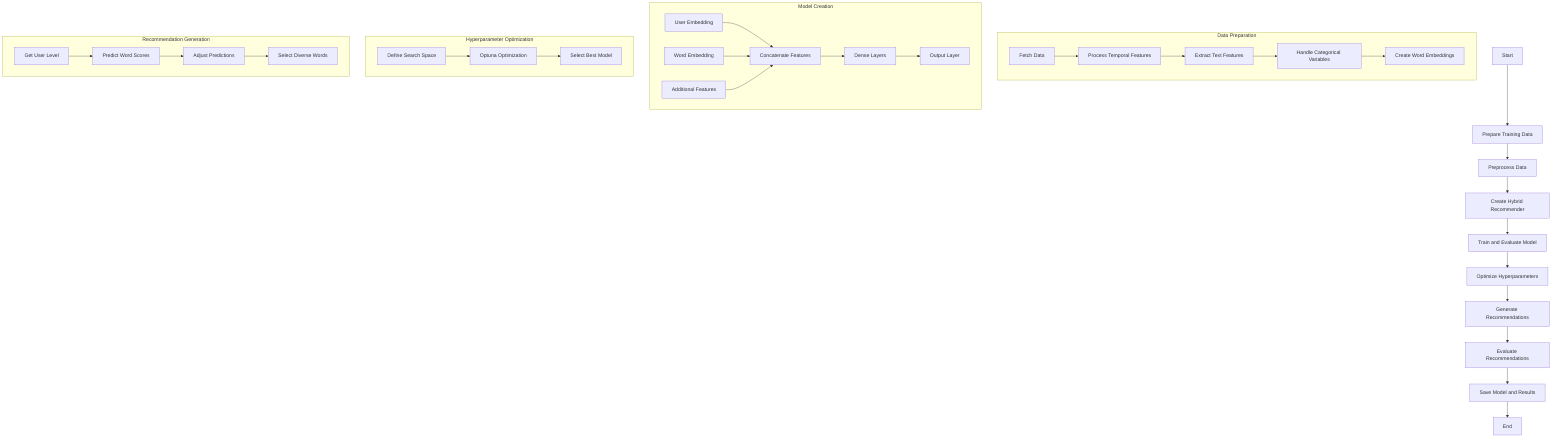 graph TD
    A[Start] --> B[Prepare Training Data]
    B --> C[Preprocess Data]
    C --> D[Create Hybrid Recommender]
    D --> E[Train and Evaluate Model]
    E --> F[Optimize Hyperparameters]
    F --> G[Generate Recommendations]
    G --> H[Evaluate Recommendations]
    H --> I[Save Model and Results]
    I --> J[End]

    subgraph Data Preparation
        B1[Fetch Data] --> B2[Process Temporal Features]
        B2 --> B3[Extract Text Features]
        B3 --> B4[Handle Categorical Variables]
        B4 --> B5[Create Word Embeddings]
    end

    subgraph Model Creation
        D1[User Embedding] --> D4[Concatenate Features]
        D2[Word Embedding] --> D4
        D3[Additional Features] --> D4
        D4 --> D5[Dense Layers]
        D5 --> D6[Output Layer]
    end

    subgraph Hyperparameter Optimization
        F1[Define Search Space] --> F2[Optuna Optimization]
        F2 --> F3[Select Best Model]
    end

    subgraph Recommendation Generation
        G1[Get User Level] --> G2[Predict Word Scores]
        G2 --> G3[Adjust Predictions]
        G3 --> G4[Select Diverse Words]
    end